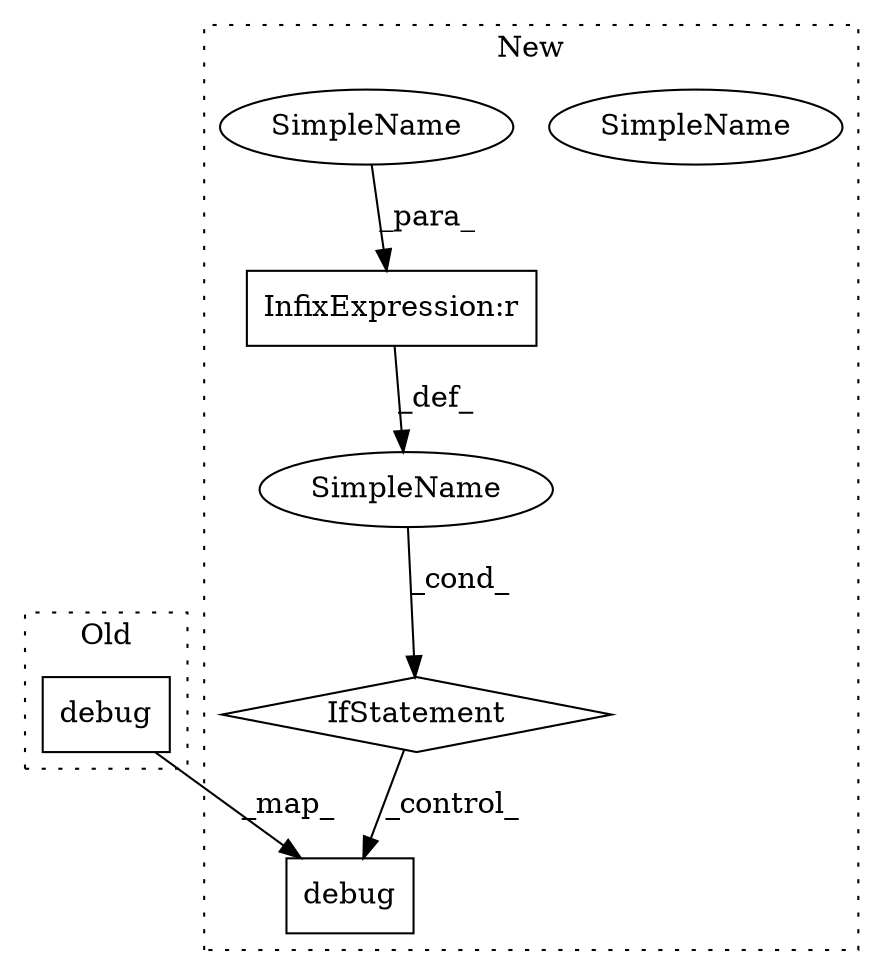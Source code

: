 digraph G {
subgraph cluster0 {
1 [label="debug" a="32" s="4553,4584" l="6,1" shape="box"];
label = "Old";
style="dotted";
}
subgraph cluster1 {
2 [label="debug" a="32" s="4567,4598" l="6,1" shape="box"];
3 [label="SimpleName" a="42" s="" l="" shape="ellipse"];
4 [label="IfStatement" a="25" s="4248,4274" l="4,2" shape="diamond"];
5 [label="InfixExpression:r" a="27" s="4257" l="3" shape="box"];
6 [label="SimpleName" a="42" s="4252" l="5" shape="ellipse"];
7 [label="SimpleName" a="42" s="4252" l="5" shape="ellipse"];
label = "New";
style="dotted";
}
1 -> 2 [label="_map_"];
3 -> 4 [label="_cond_"];
4 -> 2 [label="_control_"];
5 -> 3 [label="_def_"];
7 -> 5 [label="_para_"];
}